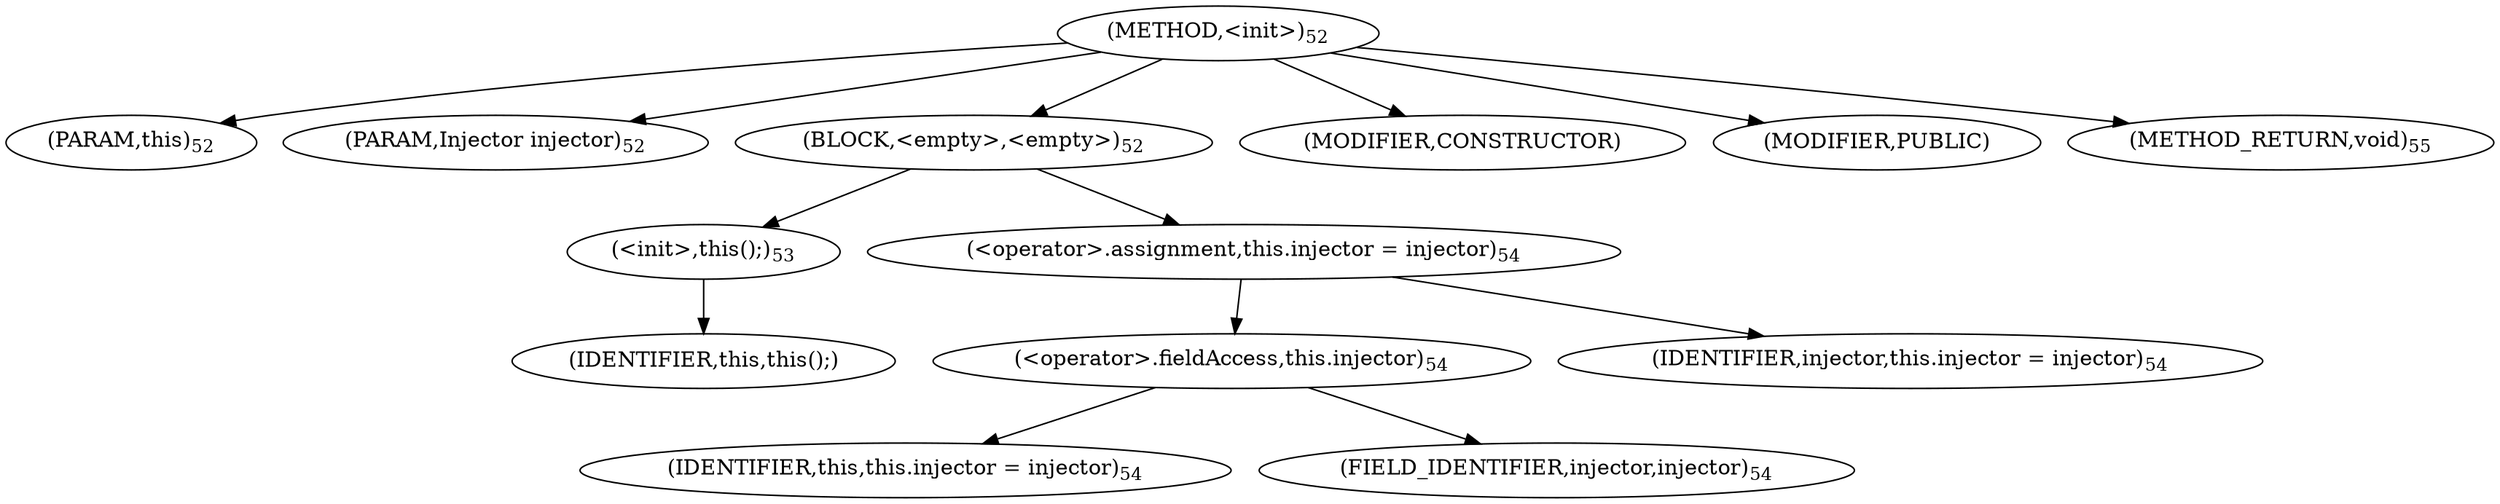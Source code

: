 digraph "&lt;init&gt;" {  
"160" [label = <(METHOD,&lt;init&gt;)<SUB>52</SUB>> ]
"4" [label = <(PARAM,this)<SUB>52</SUB>> ]
"161" [label = <(PARAM,Injector injector)<SUB>52</SUB>> ]
"162" [label = <(BLOCK,&lt;empty&gt;,&lt;empty&gt;)<SUB>52</SUB>> ]
"163" [label = <(&lt;init&gt;,this();)<SUB>53</SUB>> ]
"3" [label = <(IDENTIFIER,this,this();)> ]
"164" [label = <(&lt;operator&gt;.assignment,this.injector = injector)<SUB>54</SUB>> ]
"165" [label = <(&lt;operator&gt;.fieldAccess,this.injector)<SUB>54</SUB>> ]
"5" [label = <(IDENTIFIER,this,this.injector = injector)<SUB>54</SUB>> ]
"166" [label = <(FIELD_IDENTIFIER,injector,injector)<SUB>54</SUB>> ]
"167" [label = <(IDENTIFIER,injector,this.injector = injector)<SUB>54</SUB>> ]
"168" [label = <(MODIFIER,CONSTRUCTOR)> ]
"169" [label = <(MODIFIER,PUBLIC)> ]
"170" [label = <(METHOD_RETURN,void)<SUB>55</SUB>> ]
  "160" -> "4" 
  "160" -> "161" 
  "160" -> "162" 
  "160" -> "168" 
  "160" -> "169" 
  "160" -> "170" 
  "162" -> "163" 
  "162" -> "164" 
  "163" -> "3" 
  "164" -> "165" 
  "164" -> "167" 
  "165" -> "5" 
  "165" -> "166" 
}
